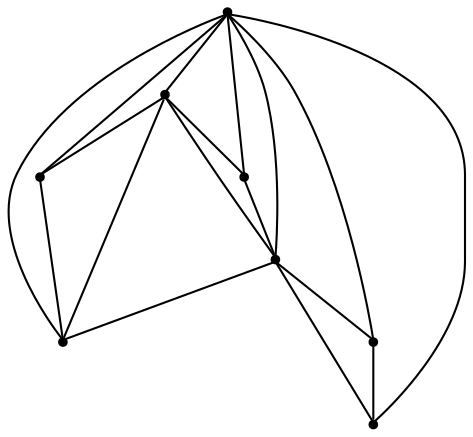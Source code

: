 graph {
  node [shape=point,comment="{\"directed\":false,\"doi\":\"10.1007/978-3-662-45803-7_17\",\"figure\":\"3 (1)\"}"]

  v0 [pos="1665.4590280656332,747.0597774258309"]
  v1 [pos="1474.304573668743,833.063168883872"]
  v2 [pos="1359.6094324133026,804.3982554570371"]
  v3 [pos="1588.9997149241833,804.3982554570371"]
  v4 [pos="1588.9997149241833,699.2805961256712"]
  v5 [pos="1359.6094324133026,699.2805961256712"]
  v6 [pos="1436.0728175008246,670.6156826988363"]
  v7 [pos="1283.145920077466,747.0597774258308"]

  v0 -- v1 [id="-1",pos="1665.4590280656332,747.0597774258309 1474.304573668743,833.063168883872 1474.304573668743,833.063168883872 1474.304573668743,833.063168883872"]
  v0 -- v2 [id="-2",pos="1665.4590280656332,747.0597774258309 1359.6094324133026,804.3982554570371 1359.6094324133026,804.3982554570371 1359.6094324133026,804.3982554570371"]
  v0 -- v3 [id="-3",pos="1665.4590280656332,747.0597774258309 1588.9997149241833,804.3982554570371 1588.9997149241833,804.3982554570371 1588.9997149241833,804.3982554570371"]
  v4 -- v5 [id="-4",pos="1588.9997149241833,699.2805961256712 1359.6094324133026,699.2805961256712 1359.6094324133026,699.2805961256712 1359.6094324133026,699.2805961256712"]
  v7 -- v4 [id="-5",pos="1283.145920077466,747.0597774258308 1588.9997149241833,699.2805961256712 1588.9997149241833,699.2805961256712 1588.9997149241833,699.2805961256712"]
  v7 -- v0 [id="-6",pos="1283.145920077466,747.0597774258308 1665.4590280656332,747.0597774258309 1665.4590280656332,747.0597774258309 1665.4590280656332,747.0597774258309"]
  v2 -- v7 [id="-7",pos="1359.6094324133026,804.3982554570371 1283.145920077466,747.0597774258308 1283.145920077466,747.0597774258308 1283.145920077466,747.0597774258308"]
  v2 -- v1 [id="-8",pos="1359.6094324133026,804.3982554570371 1474.304573668743,833.063168883872 1474.304573668743,833.063168883872 1474.304573668743,833.063168883872"]
  v5 -- v6 [id="-9",pos="1359.6094324133026,699.2805961256712 1436.0728175008246,670.6156826988363 1436.0728175008246,670.6156826988363 1436.0728175008246,670.6156826988363"]
  v5 -- v0 [id="-10",pos="1359.6094324133026,699.2805961256712 1665.4590280656332,747.0597774258309 1665.4590280656332,747.0597774258309 1665.4590280656332,747.0597774258309"]
  v2 -- v3 [id="-11",pos="1359.6094324133026,804.3982554570371 1588.9997149241833,804.3982554570371 1588.9997149241833,804.3982554570371 1588.9997149241833,804.3982554570371"]
  v6 -- v4 [id="-12",pos="1436.0728175008246,670.6156826988363 1588.9997149241833,699.2805961256712 1588.9997149241833,699.2805961256712 1588.9997149241833,699.2805961256712"]
  v6 -- v0 [id="-13",pos="1436.0728175008246,670.6156826988363 1665.4590280656332,747.0597774258309 1665.4590280656332,747.0597774258309 1665.4590280656332,747.0597774258309"]
  v1 -- v3 [id="-14",pos="1474.304573668743,833.063168883872 1588.9997149241833,804.3982554570371 1588.9997149241833,804.3982554570371 1588.9997149241833,804.3982554570371"]
  v4 -- v0 [id="-15",pos="1588.9997149241833,699.2805961256712 1665.4590280656332,747.0597774258309 1665.4590280656332,747.0597774258309 1665.4590280656332,747.0597774258309"]
  v4 -- v2 [id="-16",pos="1588.9997149241833,699.2805961256712 1359.6094324133026,804.3982554570371 1359.6094324133026,804.3982554570371 1359.6094324133026,804.3982554570371"]
  v4 -- v3 [id="-17",pos="1588.9997149241833,699.2805961256712 1588.9997149241833,804.3982554570371 1588.9997149241833,804.3982554570371 1588.9997149241833,804.3982554570371"]
}